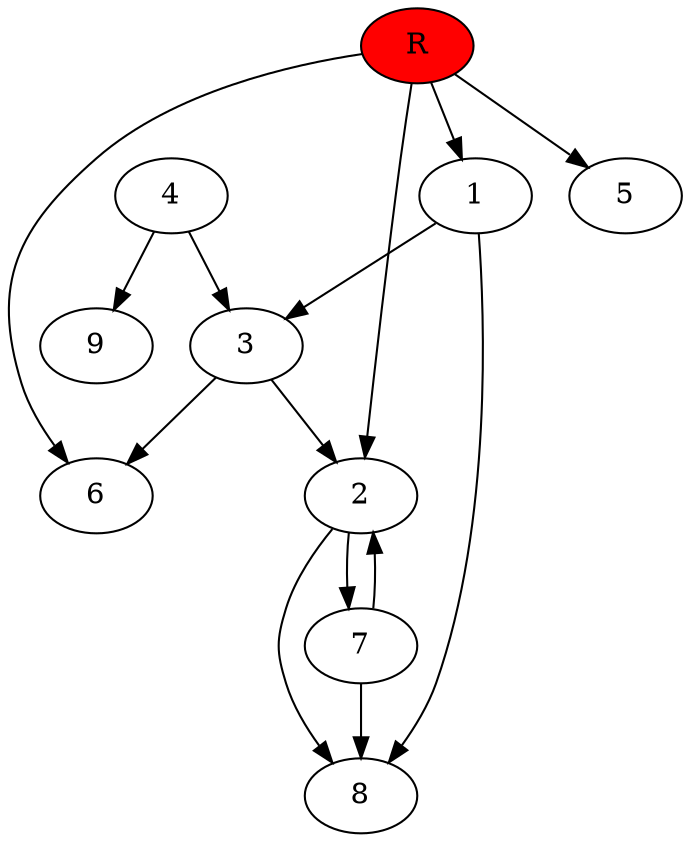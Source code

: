 digraph prb33608 {
	1
	2
	3
	4
	5
	6
	7
	8
	R [fillcolor="#ff0000" style=filled]
	1 -> 3
	1 -> 8
	2 -> 7
	2 -> 8
	3 -> 2
	3 -> 6
	4 -> 3
	4 -> 9
	7 -> 2
	7 -> 8
	R -> 1
	R -> 2
	R -> 5
	R -> 6
}
